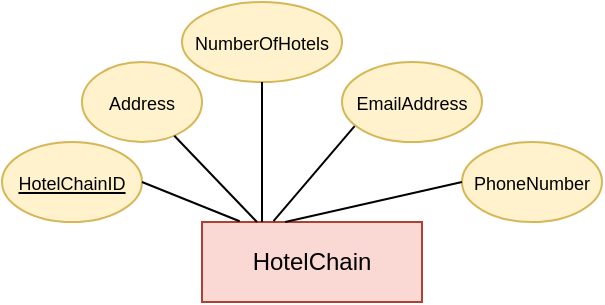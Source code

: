 <mxfile version="23.1.1" type="github">
  <diagram id="R2lEEEUBdFMjLlhIrx00" name="Page-1">
    <mxGraphModel dx="683" dy="373" grid="1" gridSize="10" guides="1" tooltips="1" connect="1" arrows="1" fold="1" page="1" pageScale="1" pageWidth="1100" pageHeight="850" math="0" shadow="0" extFonts="Permanent Marker^https://fonts.googleapis.com/css?family=Permanent+Marker">
      <root>
        <mxCell id="0" />
        <mxCell id="1" parent="0" />
        <mxCell id="-q0qYAUuw5lINkPiegIH-2" value="HotelChain" style="rounded=0;whiteSpace=wrap;html=1;fillColor=#fad9d5;strokeColor=#ae4132;" vertex="1" parent="1">
          <mxGeometry x="220" y="150" width="110" height="40" as="geometry" />
        </mxCell>
        <mxCell id="-q0qYAUuw5lINkPiegIH-3" value="&lt;font style=&quot;font-size: 9px;&quot;&gt;Address&lt;/font&gt;" style="ellipse;whiteSpace=wrap;html=1;fillColor=#fff2cc;strokeColor=#d6b656;" vertex="1" parent="1">
          <mxGeometry x="160" y="70" width="60" height="40" as="geometry" />
        </mxCell>
        <mxCell id="-q0qYAUuw5lINkPiegIH-4" value="&lt;font size=&quot;1&quot;&gt;&lt;u style=&quot;font-size: 9px;&quot;&gt;HotelChainID&lt;/u&gt;&lt;/font&gt;" style="ellipse;whiteSpace=wrap;html=1;fillColor=#fff2cc;strokeColor=#d6b656;" vertex="1" parent="1">
          <mxGeometry x="120" y="110" width="70" height="40" as="geometry" />
        </mxCell>
        <mxCell id="-q0qYAUuw5lINkPiegIH-5" value="&lt;font style=&quot;font-size: 9px;&quot;&gt;NumberOfHotels&lt;/font&gt;" style="ellipse;whiteSpace=wrap;html=1;fillColor=#fff2cc;strokeColor=#d6b656;" vertex="1" parent="1">
          <mxGeometry x="210" y="40" width="80" height="40" as="geometry" />
        </mxCell>
        <mxCell id="-q0qYAUuw5lINkPiegIH-18" value="" style="endArrow=none;html=1;rounded=0;entryX=0.171;entryY=-0.01;entryDx=0;entryDy=0;entryPerimeter=0;exitX=1;exitY=0.5;exitDx=0;exitDy=0;" edge="1" parent="1" source="-q0qYAUuw5lINkPiegIH-4" target="-q0qYAUuw5lINkPiegIH-2">
          <mxGeometry width="50" height="50" relative="1" as="geometry">
            <mxPoint x="170" y="230" as="sourcePoint" />
            <mxPoint x="220" y="180" as="targetPoint" />
          </mxGeometry>
        </mxCell>
        <mxCell id="-q0qYAUuw5lINkPiegIH-6" value="&lt;font style=&quot;font-size: 9px;&quot;&gt;EmailAddress&lt;/font&gt;" style="ellipse;whiteSpace=wrap;html=1;fillColor=#fff2cc;strokeColor=#d6b656;" vertex="1" parent="1">
          <mxGeometry x="290" y="70" width="70" height="40" as="geometry" />
        </mxCell>
        <mxCell id="-q0qYAUuw5lINkPiegIH-20" value="" style="endArrow=none;html=1;rounded=0;exitX=0.5;exitY=1;exitDx=0;exitDy=0;" edge="1" parent="1" source="-q0qYAUuw5lINkPiegIH-5">
          <mxGeometry width="50" height="50" relative="1" as="geometry">
            <mxPoint x="170" y="230" as="sourcePoint" />
            <mxPoint x="250" y="150" as="targetPoint" />
          </mxGeometry>
        </mxCell>
        <mxCell id="-q0qYAUuw5lINkPiegIH-7" value="&lt;font style=&quot;font-size: 9px;&quot;&gt;PhoneNumber&lt;/font&gt;" style="ellipse;whiteSpace=wrap;html=1;fillColor=#fff2cc;strokeColor=#d6b656;" vertex="1" parent="1">
          <mxGeometry x="350" y="110" width="70" height="40" as="geometry" />
        </mxCell>
        <mxCell id="-q0qYAUuw5lINkPiegIH-19" value="" style="endArrow=none;html=1;rounded=0;entryX=0.25;entryY=0;entryDx=0;entryDy=0;" edge="1" parent="1" source="-q0qYAUuw5lINkPiegIH-3" target="-q0qYAUuw5lINkPiegIH-2">
          <mxGeometry width="50" height="50" relative="1" as="geometry">
            <mxPoint x="170" y="230" as="sourcePoint" />
            <mxPoint x="220" y="180" as="targetPoint" />
          </mxGeometry>
        </mxCell>
        <mxCell id="-q0qYAUuw5lINkPiegIH-22" value="" style="endArrow=none;html=1;rounded=0;entryX=0.09;entryY=0.802;entryDx=0;entryDy=0;entryPerimeter=0;exitX=0.325;exitY=-0.01;exitDx=0;exitDy=0;exitPerimeter=0;" edge="1" parent="1" source="-q0qYAUuw5lINkPiegIH-2" target="-q0qYAUuw5lINkPiegIH-6">
          <mxGeometry width="50" height="50" relative="1" as="geometry">
            <mxPoint x="190" y="150" as="sourcePoint" />
            <mxPoint x="240" y="100" as="targetPoint" />
          </mxGeometry>
        </mxCell>
        <mxCell id="-q0qYAUuw5lINkPiegIH-23" value="" style="endArrow=none;html=1;rounded=0;entryX=0;entryY=0.5;entryDx=0;entryDy=0;exitX=0.378;exitY=-0.001;exitDx=0;exitDy=0;exitPerimeter=0;" edge="1" parent="1" source="-q0qYAUuw5lINkPiegIH-2" target="-q0qYAUuw5lINkPiegIH-7">
          <mxGeometry width="50" height="50" relative="1" as="geometry">
            <mxPoint x="280" y="140" as="sourcePoint" />
            <mxPoint x="330" y="90" as="targetPoint" />
          </mxGeometry>
        </mxCell>
      </root>
    </mxGraphModel>
  </diagram>
</mxfile>
